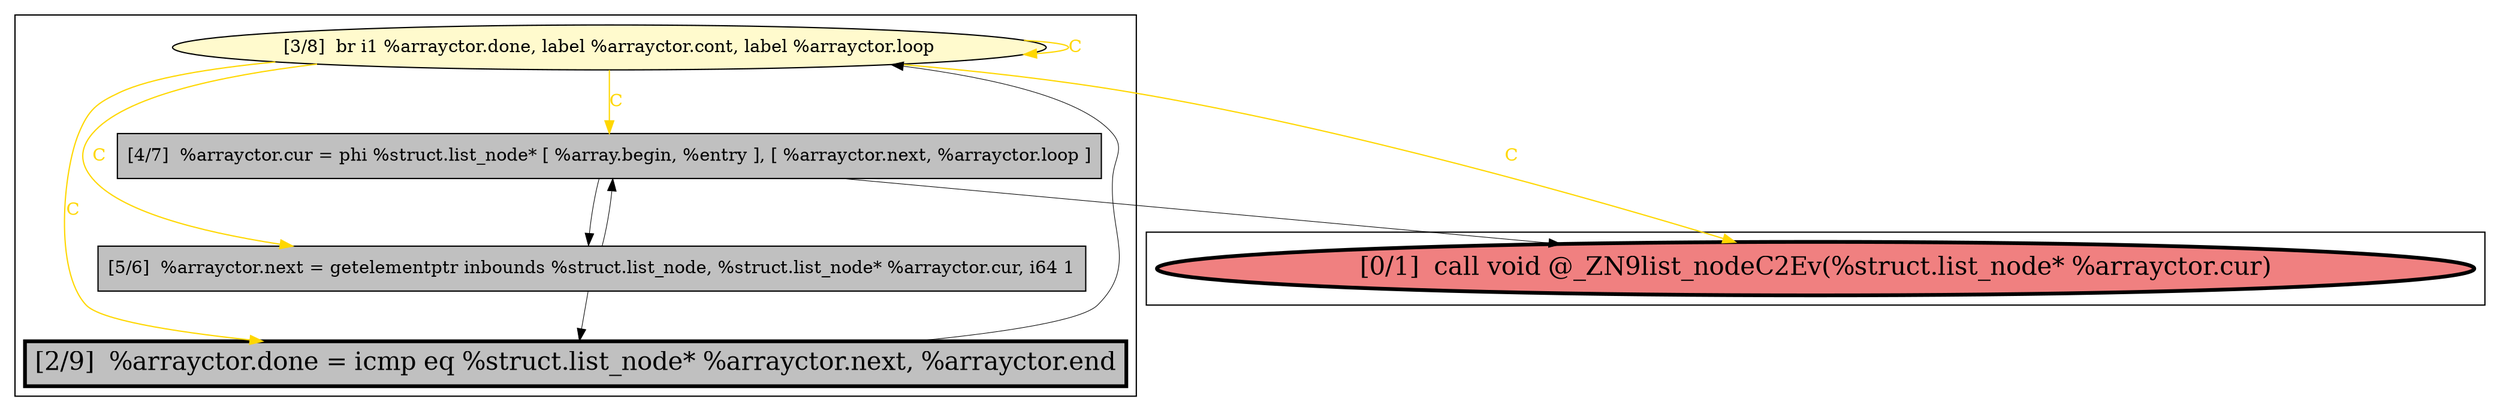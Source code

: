 
digraph G {



node354->node355 [style=solid,color=gold,label="C",penwidth=1.0,fontcolor=gold ]
node357->node355 [style=solid,color=black,label="",penwidth=0.5,fontcolor=black ]
node356->node354 [style=solid,color=black,label="",penwidth=0.5,fontcolor=black ]
node354->node357 [style=solid,color=gold,label="C",penwidth=1.0,fontcolor=gold ]
node355->node357 [style=solid,color=black,label="",penwidth=0.5,fontcolor=black ]
node357->node356 [style=solid,color=black,label="",penwidth=0.5,fontcolor=black ]
node354->node354 [style=solid,color=gold,label="C",penwidth=1.0,fontcolor=gold ]
node354->node353 [style=solid,color=gold,label="C",penwidth=1.0,fontcolor=gold ]
node354->node356 [style=solid,color=gold,label="C",penwidth=1.0,fontcolor=gold ]
node355->node353 [style=solid,color=black,label="",penwidth=0.5,fontcolor=black ]


subgraph cluster1 {


node357 [fillcolor=grey,label="[5/6]  %arrayctor.next = getelementptr inbounds %struct.list_node, %struct.list_node* %arrayctor.cur, i64 1",shape=rectangle,style=filled ]
node356 [penwidth=3.0,fontsize=20,fillcolor=grey,label="[2/9]  %arrayctor.done = icmp eq %struct.list_node* %arrayctor.next, %arrayctor.end",shape=rectangle,style=filled ]
node354 [fillcolor=lemonchiffon,label="[3/8]  br i1 %arrayctor.done, label %arrayctor.cont, label %arrayctor.loop",shape=ellipse,style=filled ]
node355 [fillcolor=grey,label="[4/7]  %arrayctor.cur = phi %struct.list_node* [ %array.begin, %entry ], [ %arrayctor.next, %arrayctor.loop ]",shape=rectangle,style=filled ]



}

subgraph cluster0 {


node353 [penwidth=3.0,fontsize=20,fillcolor=lightcoral,label="[0/1]  call void @_ZN9list_nodeC2Ev(%struct.list_node* %arrayctor.cur)",shape=ellipse,style=filled ]



}

}
